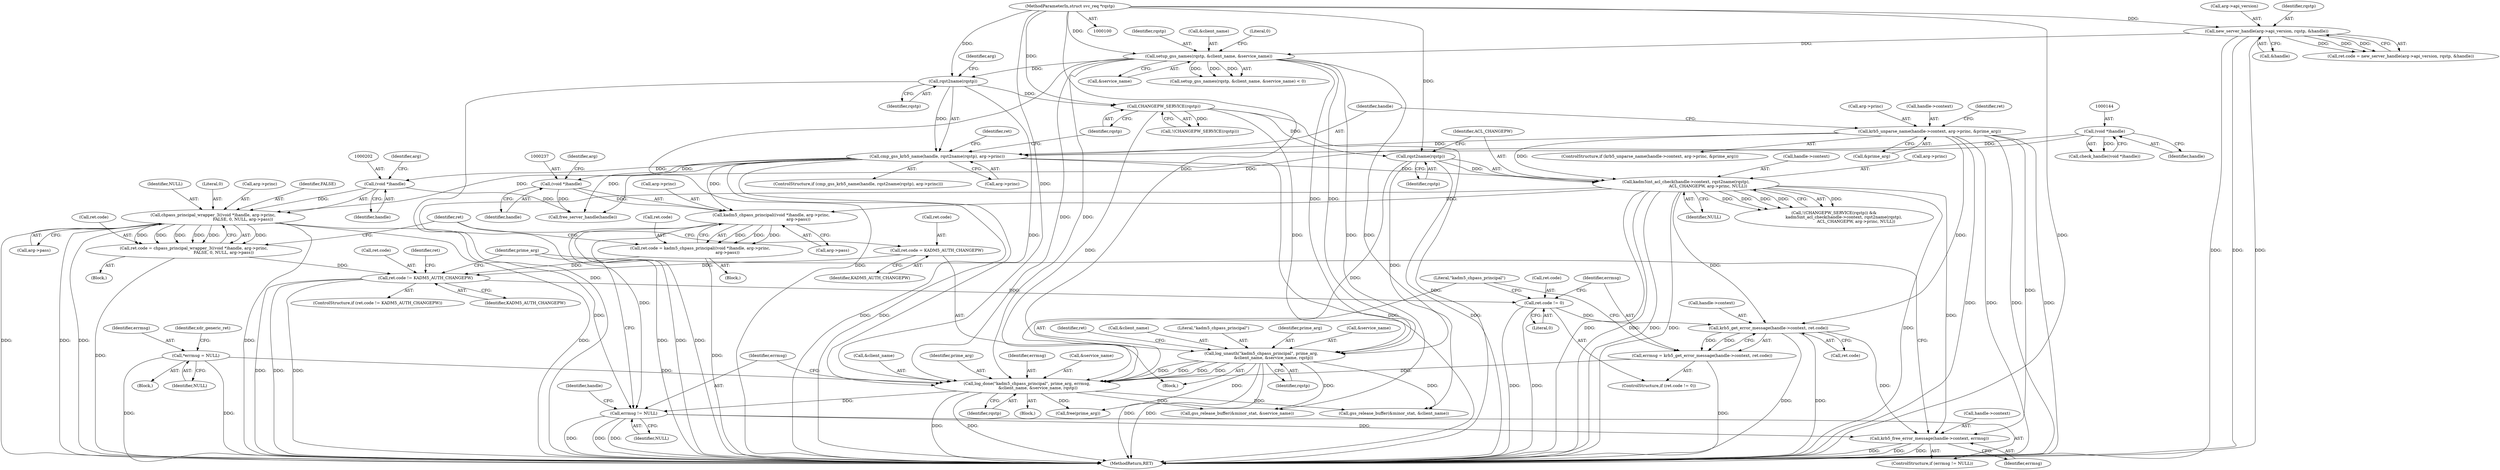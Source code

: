 digraph "0_krb5_83ed75feba32e46f736fcce0d96a0445f29b96c2_0@API" {
"1000295" [label="(Call,krb5_free_error_message(handle->context, errmsg))"];
"1000171" [label="(Call,krb5_unparse_name(handle->context, arg->princ, &prime_arg))"];
"1000275" [label="(Call,krb5_get_error_message(handle->context, ret.code))"];
"1000219" [label="(Call,kadm5int_acl_check(handle->context, rqst2name(rqstp),\n                                  ACL_CHANGEPW, arg->princ, NULL))"];
"1000223" [label="(Call,rqst2name(rqstp))"];
"1000217" [label="(Call,CHANGEPW_SERVICE(rqstp))"];
"1000190" [label="(Call,rqst2name(rqstp))"];
"1000156" [label="(Call,setup_gss_names(rqstp, &client_name, &service_name))"];
"1000129" [label="(Call,new_server_handle(arg->api_version, rqstp, &handle))"];
"1000102" [label="(MethodParameterIn,struct svc_req *rqstp)"];
"1000188" [label="(Call,cmp_gss_krb5_name(handle, rqst2name(rqstp), arg->princ))"];
"1000143" [label="(Call,(void *)handle)"];
"1000268" [label="(Call,ret.code != 0)"];
"1000261" [label="(Call,ret.code != KADM5_AUTH_CHANGEPW)"];
"1000255" [label="(Call,ret.code = KADM5_AUTH_CHANGEPW)"];
"1000196" [label="(Call,ret.code = chpass_principal_wrapper_3((void *)handle, arg->princ,\n                                              FALSE, 0, NULL, arg->pass))"];
"1000200" [label="(Call,chpass_principal_wrapper_3((void *)handle, arg->princ,\n                                              FALSE, 0, NULL, arg->pass))"];
"1000201" [label="(Call,(void *)handle)"];
"1000231" [label="(Call,ret.code = kadm5_chpass_principal((void *)handle, arg->princ,\n                                          arg->pass))"];
"1000235" [label="(Call,kadm5_chpass_principal((void *)handle, arg->princ,\n                                          arg->pass))"];
"1000236" [label="(Call,(void *)handle)"];
"1000292" [label="(Call,errmsg != NULL)"];
"1000282" [label="(Call,log_done(\"kadm5_chpass_principal\", prime_arg, errmsg,\n                 &client_name, &service_name, rqstp))"];
"1000247" [label="(Call,log_unauth(\"kadm5_chpass_principal\", prime_arg,\n                   &client_name, &service_name, rqstp))"];
"1000273" [label="(Call,errmsg = krb5_get_error_message(handle->context, ret.code))"];
"1000117" [label="(Call,*errmsg = NULL)"];
"1000224" [label="(Identifier,rqstp)"];
"1000133" [label="(Identifier,rqstp)"];
"1000283" [label="(Literal,\"kadm5_chpass_principal\")"];
"1000204" [label="(Call,arg->princ)"];
"1000226" [label="(Call,arg->princ)"];
"1000275" [label="(Call,krb5_get_error_message(handle->context, ret.code))"];
"1000279" [label="(Call,ret.code)"];
"1000134" [label="(Call,&handle)"];
"1000252" [label="(Call,&service_name)"];
"1000118" [label="(Identifier,errmsg)"];
"1000203" [label="(Identifier,handle)"];
"1000257" [label="(Identifier,ret)"];
"1000187" [label="(ControlStructure,if (cmp_gss_krb5_name(handle, rqst2name(rqstp), arg->princ)))"];
"1000250" [label="(Call,&client_name)"];
"1000129" [label="(Call,new_server_handle(arg->api_version, rqstp, &handle))"];
"1000272" [label="(Literal,0)"];
"1000183" [label="(Identifier,ret)"];
"1000201" [label="(Call,(void *)handle)"];
"1000301" [label="(Identifier,prime_arg)"];
"1000260" [label="(ControlStructure,if (ret.code != KADM5_AUTH_CHANGEPW))"];
"1000175" [label="(Call,arg->princ)"];
"1000297" [label="(Identifier,handle)"];
"1000268" [label="(Call,ret.code != 0)"];
"1000225" [label="(Identifier,ACL_CHANGEPW)"];
"1000308" [label="(Call,gss_release_buffer(&minor_stat, &service_name))"];
"1000188" [label="(Call,cmp_gss_krb5_name(handle, rqst2name(rqstp), arg->princ))"];
"1000172" [label="(Call,handle->context)"];
"1000246" [label="(Block,)"];
"1000270" [label="(Identifier,ret)"];
"1000209" [label="(Identifier,NULL)"];
"1000299" [label="(Identifier,errmsg)"];
"1000265" [label="(Identifier,KADM5_AUTH_CHANGEPW)"];
"1000286" [label="(Call,&client_name)"];
"1000119" [label="(Identifier,NULL)"];
"1000230" [label="(Block,)"];
"1000191" [label="(Identifier,rqstp)"];
"1000198" [label="(Identifier,ret)"];
"1000261" [label="(Call,ret.code != KADM5_AUTH_CHANGEPW)"];
"1000162" [label="(Literal,0)"];
"1000217" [label="(Call,CHANGEPW_SERVICE(rqstp))"];
"1000157" [label="(Identifier,rqstp)"];
"1000229" [label="(Identifier,NULL)"];
"1000259" [label="(Identifier,KADM5_AUTH_CHANGEPW)"];
"1000117" [label="(Call,*errmsg = NULL)"];
"1000189" [label="(Identifier,handle)"];
"1000235" [label="(Call,kadm5_chpass_principal((void *)handle, arg->princ,\n                                          arg->pass))"];
"1000284" [label="(Identifier,prime_arg)"];
"1000242" [label="(Call,arg->pass)"];
"1000282" [label="(Call,log_done(\"kadm5_chpass_principal\", prime_arg, errmsg,\n                 &client_name, &service_name, rqstp))"];
"1000102" [label="(MethodParameterIn,struct svc_req *rqstp)"];
"1000300" [label="(Call,free(prime_arg))"];
"1000303" [label="(Call,gss_release_buffer(&minor_stat, &client_name))"];
"1000232" [label="(Call,ret.code)"];
"1000216" [label="(Call,!(CHANGEPW_SERVICE(rqstp)))"];
"1000263" [label="(Identifier,ret)"];
"1000143" [label="(Call,(void *)handle)"];
"1000190" [label="(Call,rqst2name(rqstp))"];
"1000267" [label="(ControlStructure,if (ret.code != 0))"];
"1000254" [label="(Identifier,rqstp)"];
"1000285" [label="(Identifier,errmsg)"];
"1000291" [label="(ControlStructure,if (errmsg != NULL))"];
"1000200" [label="(Call,chpass_principal_wrapper_3((void *)handle, arg->princ,\n                                              FALSE, 0, NULL, arg->pass))"];
"1000195" [label="(Block,)"];
"1000155" [label="(Call,setup_gss_names(rqstp, &client_name, &service_name) < 0)"];
"1000292" [label="(Call,errmsg != NULL)"];
"1000142" [label="(Call,check_handle((void *)handle))"];
"1000269" [label="(Call,ret.code)"];
"1000266" [label="(Block,)"];
"1000240" [label="(Identifier,arg)"];
"1000197" [label="(Call,ret.code)"];
"1000248" [label="(Literal,\"kadm5_chpass_principal\")"];
"1000318" [label="(MethodReturn,RET)"];
"1000170" [label="(ControlStructure,if (krb5_unparse_name(handle->context, arg->princ, &prime_arg)))"];
"1000290" [label="(Identifier,rqstp)"];
"1000121" [label="(Identifier,xdr_generic_ret)"];
"1000158" [label="(Call,&client_name)"];
"1000196" [label="(Call,ret.code = chpass_principal_wrapper_3((void *)handle, arg->princ,\n                                              FALSE, 0, NULL, arg->pass))"];
"1000238" [label="(Identifier,handle)"];
"1000293" [label="(Identifier,errmsg)"];
"1000223" [label="(Call,rqst2name(rqstp))"];
"1000193" [label="(Identifier,arg)"];
"1000207" [label="(Identifier,FALSE)"];
"1000276" [label="(Call,handle->context)"];
"1000262" [label="(Call,ret.code)"];
"1000255" [label="(Call,ret.code = KADM5_AUTH_CHANGEPW)"];
"1000294" [label="(Identifier,NULL)"];
"1000288" [label="(Call,&service_name)"];
"1000192" [label="(Call,arg->princ)"];
"1000156" [label="(Call,setup_gss_names(rqstp, &client_name, &service_name))"];
"1000239" [label="(Call,arg->princ)"];
"1000220" [label="(Call,handle->context)"];
"1000218" [label="(Identifier,rqstp)"];
"1000313" [label="(Call,free_server_handle(handle))"];
"1000210" [label="(Call,arg->pass)"];
"1000295" [label="(Call,krb5_free_error_message(handle->context, errmsg))"];
"1000296" [label="(Call,handle->context)"];
"1000125" [label="(Call,ret.code = new_server_handle(arg->api_version, rqstp, &handle))"];
"1000247" [label="(Call,log_unauth(\"kadm5_chpass_principal\", prime_arg,\n                   &client_name, &service_name, rqstp))"];
"1000256" [label="(Call,ret.code)"];
"1000219" [label="(Call,kadm5int_acl_check(handle->context, rqst2name(rqstp),\n                                  ACL_CHANGEPW, arg->princ, NULL))"];
"1000145" [label="(Identifier,handle)"];
"1000171" [label="(Call,krb5_unparse_name(handle->context, arg->princ, &prime_arg))"];
"1000178" [label="(Call,&prime_arg)"];
"1000130" [label="(Call,arg->api_version)"];
"1000205" [label="(Identifier,arg)"];
"1000236" [label="(Call,(void *)handle)"];
"1000249" [label="(Identifier,prime_arg)"];
"1000103" [label="(Block,)"];
"1000273" [label="(Call,errmsg = krb5_get_error_message(handle->context, ret.code))"];
"1000231" [label="(Call,ret.code = kadm5_chpass_principal((void *)handle, arg->princ,\n                                          arg->pass))"];
"1000215" [label="(Call,!(CHANGEPW_SERVICE(rqstp)) &&\n               kadm5int_acl_check(handle->context, rqst2name(rqstp),\n                                  ACL_CHANGEPW, arg->princ, NULL))"];
"1000208" [label="(Literal,0)"];
"1000160" [label="(Call,&service_name)"];
"1000274" [label="(Identifier,errmsg)"];
"1000295" -> "1000291"  [label="AST: "];
"1000295" -> "1000299"  [label="CFG: "];
"1000296" -> "1000295"  [label="AST: "];
"1000299" -> "1000295"  [label="AST: "];
"1000301" -> "1000295"  [label="CFG: "];
"1000295" -> "1000318"  [label="DDG: "];
"1000295" -> "1000318"  [label="DDG: "];
"1000295" -> "1000318"  [label="DDG: "];
"1000171" -> "1000295"  [label="DDG: "];
"1000275" -> "1000295"  [label="DDG: "];
"1000219" -> "1000295"  [label="DDG: "];
"1000292" -> "1000295"  [label="DDG: "];
"1000171" -> "1000170"  [label="AST: "];
"1000171" -> "1000178"  [label="CFG: "];
"1000172" -> "1000171"  [label="AST: "];
"1000175" -> "1000171"  [label="AST: "];
"1000178" -> "1000171"  [label="AST: "];
"1000183" -> "1000171"  [label="CFG: "];
"1000189" -> "1000171"  [label="CFG: "];
"1000171" -> "1000318"  [label="DDG: "];
"1000171" -> "1000318"  [label="DDG: "];
"1000171" -> "1000318"  [label="DDG: "];
"1000171" -> "1000318"  [label="DDG: "];
"1000171" -> "1000188"  [label="DDG: "];
"1000171" -> "1000219"  [label="DDG: "];
"1000171" -> "1000275"  [label="DDG: "];
"1000275" -> "1000273"  [label="AST: "];
"1000275" -> "1000279"  [label="CFG: "];
"1000276" -> "1000275"  [label="AST: "];
"1000279" -> "1000275"  [label="AST: "];
"1000273" -> "1000275"  [label="CFG: "];
"1000275" -> "1000318"  [label="DDG: "];
"1000275" -> "1000318"  [label="DDG: "];
"1000275" -> "1000273"  [label="DDG: "];
"1000275" -> "1000273"  [label="DDG: "];
"1000219" -> "1000275"  [label="DDG: "];
"1000268" -> "1000275"  [label="DDG: "];
"1000219" -> "1000215"  [label="AST: "];
"1000219" -> "1000229"  [label="CFG: "];
"1000220" -> "1000219"  [label="AST: "];
"1000223" -> "1000219"  [label="AST: "];
"1000225" -> "1000219"  [label="AST: "];
"1000226" -> "1000219"  [label="AST: "];
"1000229" -> "1000219"  [label="AST: "];
"1000215" -> "1000219"  [label="CFG: "];
"1000219" -> "1000318"  [label="DDG: "];
"1000219" -> "1000318"  [label="DDG: "];
"1000219" -> "1000318"  [label="DDG: "];
"1000219" -> "1000318"  [label="DDG: "];
"1000219" -> "1000318"  [label="DDG: "];
"1000219" -> "1000215"  [label="DDG: "];
"1000219" -> "1000215"  [label="DDG: "];
"1000219" -> "1000215"  [label="DDG: "];
"1000219" -> "1000215"  [label="DDG: "];
"1000219" -> "1000215"  [label="DDG: "];
"1000223" -> "1000219"  [label="DDG: "];
"1000188" -> "1000219"  [label="DDG: "];
"1000219" -> "1000235"  [label="DDG: "];
"1000219" -> "1000292"  [label="DDG: "];
"1000223" -> "1000224"  [label="CFG: "];
"1000224" -> "1000223"  [label="AST: "];
"1000225" -> "1000223"  [label="CFG: "];
"1000223" -> "1000318"  [label="DDG: "];
"1000217" -> "1000223"  [label="DDG: "];
"1000102" -> "1000223"  [label="DDG: "];
"1000223" -> "1000247"  [label="DDG: "];
"1000223" -> "1000282"  [label="DDG: "];
"1000217" -> "1000216"  [label="AST: "];
"1000217" -> "1000218"  [label="CFG: "];
"1000218" -> "1000217"  [label="AST: "];
"1000216" -> "1000217"  [label="CFG: "];
"1000217" -> "1000318"  [label="DDG: "];
"1000217" -> "1000216"  [label="DDG: "];
"1000190" -> "1000217"  [label="DDG: "];
"1000102" -> "1000217"  [label="DDG: "];
"1000217" -> "1000247"  [label="DDG: "];
"1000217" -> "1000282"  [label="DDG: "];
"1000190" -> "1000188"  [label="AST: "];
"1000190" -> "1000191"  [label="CFG: "];
"1000191" -> "1000190"  [label="AST: "];
"1000193" -> "1000190"  [label="CFG: "];
"1000190" -> "1000318"  [label="DDG: "];
"1000190" -> "1000188"  [label="DDG: "];
"1000156" -> "1000190"  [label="DDG: "];
"1000102" -> "1000190"  [label="DDG: "];
"1000190" -> "1000282"  [label="DDG: "];
"1000156" -> "1000155"  [label="AST: "];
"1000156" -> "1000160"  [label="CFG: "];
"1000157" -> "1000156"  [label="AST: "];
"1000158" -> "1000156"  [label="AST: "];
"1000160" -> "1000156"  [label="AST: "];
"1000162" -> "1000156"  [label="CFG: "];
"1000156" -> "1000318"  [label="DDG: "];
"1000156" -> "1000155"  [label="DDG: "];
"1000156" -> "1000155"  [label="DDG: "];
"1000156" -> "1000155"  [label="DDG: "];
"1000129" -> "1000156"  [label="DDG: "];
"1000102" -> "1000156"  [label="DDG: "];
"1000156" -> "1000247"  [label="DDG: "];
"1000156" -> "1000247"  [label="DDG: "];
"1000156" -> "1000282"  [label="DDG: "];
"1000156" -> "1000282"  [label="DDG: "];
"1000156" -> "1000303"  [label="DDG: "];
"1000156" -> "1000308"  [label="DDG: "];
"1000129" -> "1000125"  [label="AST: "];
"1000129" -> "1000134"  [label="CFG: "];
"1000130" -> "1000129"  [label="AST: "];
"1000133" -> "1000129"  [label="AST: "];
"1000134" -> "1000129"  [label="AST: "];
"1000125" -> "1000129"  [label="CFG: "];
"1000129" -> "1000318"  [label="DDG: "];
"1000129" -> "1000318"  [label="DDG: "];
"1000129" -> "1000318"  [label="DDG: "];
"1000129" -> "1000125"  [label="DDG: "];
"1000129" -> "1000125"  [label="DDG: "];
"1000129" -> "1000125"  [label="DDG: "];
"1000102" -> "1000129"  [label="DDG: "];
"1000102" -> "1000100"  [label="AST: "];
"1000102" -> "1000318"  [label="DDG: "];
"1000102" -> "1000247"  [label="DDG: "];
"1000102" -> "1000282"  [label="DDG: "];
"1000188" -> "1000187"  [label="AST: "];
"1000188" -> "1000192"  [label="CFG: "];
"1000189" -> "1000188"  [label="AST: "];
"1000192" -> "1000188"  [label="AST: "];
"1000198" -> "1000188"  [label="CFG: "];
"1000218" -> "1000188"  [label="CFG: "];
"1000188" -> "1000318"  [label="DDG: "];
"1000188" -> "1000318"  [label="DDG: "];
"1000188" -> "1000318"  [label="DDG: "];
"1000143" -> "1000188"  [label="DDG: "];
"1000188" -> "1000201"  [label="DDG: "];
"1000188" -> "1000200"  [label="DDG: "];
"1000188" -> "1000236"  [label="DDG: "];
"1000188" -> "1000235"  [label="DDG: "];
"1000188" -> "1000313"  [label="DDG: "];
"1000143" -> "1000142"  [label="AST: "];
"1000143" -> "1000145"  [label="CFG: "];
"1000144" -> "1000143"  [label="AST: "];
"1000145" -> "1000143"  [label="AST: "];
"1000142" -> "1000143"  [label="CFG: "];
"1000143" -> "1000142"  [label="DDG: "];
"1000143" -> "1000313"  [label="DDG: "];
"1000268" -> "1000267"  [label="AST: "];
"1000268" -> "1000272"  [label="CFG: "];
"1000269" -> "1000268"  [label="AST: "];
"1000272" -> "1000268"  [label="AST: "];
"1000274" -> "1000268"  [label="CFG: "];
"1000283" -> "1000268"  [label="CFG: "];
"1000268" -> "1000318"  [label="DDG: "];
"1000268" -> "1000318"  [label="DDG: "];
"1000261" -> "1000268"  [label="DDG: "];
"1000261" -> "1000260"  [label="AST: "];
"1000261" -> "1000265"  [label="CFG: "];
"1000262" -> "1000261"  [label="AST: "];
"1000265" -> "1000261"  [label="AST: "];
"1000270" -> "1000261"  [label="CFG: "];
"1000301" -> "1000261"  [label="CFG: "];
"1000261" -> "1000318"  [label="DDG: "];
"1000261" -> "1000318"  [label="DDG: "];
"1000261" -> "1000318"  [label="DDG: "];
"1000255" -> "1000261"  [label="DDG: "];
"1000196" -> "1000261"  [label="DDG: "];
"1000231" -> "1000261"  [label="DDG: "];
"1000255" -> "1000246"  [label="AST: "];
"1000255" -> "1000259"  [label="CFG: "];
"1000256" -> "1000255"  [label="AST: "];
"1000259" -> "1000255"  [label="AST: "];
"1000263" -> "1000255"  [label="CFG: "];
"1000196" -> "1000195"  [label="AST: "];
"1000196" -> "1000200"  [label="CFG: "];
"1000197" -> "1000196"  [label="AST: "];
"1000200" -> "1000196"  [label="AST: "];
"1000263" -> "1000196"  [label="CFG: "];
"1000196" -> "1000318"  [label="DDG: "];
"1000200" -> "1000196"  [label="DDG: "];
"1000200" -> "1000196"  [label="DDG: "];
"1000200" -> "1000196"  [label="DDG: "];
"1000200" -> "1000196"  [label="DDG: "];
"1000200" -> "1000196"  [label="DDG: "];
"1000200" -> "1000196"  [label="DDG: "];
"1000200" -> "1000210"  [label="CFG: "];
"1000201" -> "1000200"  [label="AST: "];
"1000204" -> "1000200"  [label="AST: "];
"1000207" -> "1000200"  [label="AST: "];
"1000208" -> "1000200"  [label="AST: "];
"1000209" -> "1000200"  [label="AST: "];
"1000210" -> "1000200"  [label="AST: "];
"1000200" -> "1000318"  [label="DDG: "];
"1000200" -> "1000318"  [label="DDG: "];
"1000200" -> "1000318"  [label="DDG: "];
"1000200" -> "1000318"  [label="DDG: "];
"1000200" -> "1000318"  [label="DDG: "];
"1000201" -> "1000200"  [label="DDG: "];
"1000200" -> "1000292"  [label="DDG: "];
"1000201" -> "1000203"  [label="CFG: "];
"1000202" -> "1000201"  [label="AST: "];
"1000203" -> "1000201"  [label="AST: "];
"1000205" -> "1000201"  [label="CFG: "];
"1000201" -> "1000313"  [label="DDG: "];
"1000231" -> "1000230"  [label="AST: "];
"1000231" -> "1000235"  [label="CFG: "];
"1000232" -> "1000231"  [label="AST: "];
"1000235" -> "1000231"  [label="AST: "];
"1000263" -> "1000231"  [label="CFG: "];
"1000231" -> "1000318"  [label="DDG: "];
"1000235" -> "1000231"  [label="DDG: "];
"1000235" -> "1000231"  [label="DDG: "];
"1000235" -> "1000231"  [label="DDG: "];
"1000235" -> "1000242"  [label="CFG: "];
"1000236" -> "1000235"  [label="AST: "];
"1000239" -> "1000235"  [label="AST: "];
"1000242" -> "1000235"  [label="AST: "];
"1000235" -> "1000318"  [label="DDG: "];
"1000235" -> "1000318"  [label="DDG: "];
"1000235" -> "1000318"  [label="DDG: "];
"1000236" -> "1000235"  [label="DDG: "];
"1000236" -> "1000238"  [label="CFG: "];
"1000237" -> "1000236"  [label="AST: "];
"1000238" -> "1000236"  [label="AST: "];
"1000240" -> "1000236"  [label="CFG: "];
"1000236" -> "1000313"  [label="DDG: "];
"1000292" -> "1000291"  [label="AST: "];
"1000292" -> "1000294"  [label="CFG: "];
"1000293" -> "1000292"  [label="AST: "];
"1000294" -> "1000292"  [label="AST: "];
"1000297" -> "1000292"  [label="CFG: "];
"1000301" -> "1000292"  [label="CFG: "];
"1000292" -> "1000318"  [label="DDG: "];
"1000292" -> "1000318"  [label="DDG: "];
"1000292" -> "1000318"  [label="DDG: "];
"1000282" -> "1000292"  [label="DDG: "];
"1000282" -> "1000266"  [label="AST: "];
"1000282" -> "1000290"  [label="CFG: "];
"1000283" -> "1000282"  [label="AST: "];
"1000284" -> "1000282"  [label="AST: "];
"1000285" -> "1000282"  [label="AST: "];
"1000286" -> "1000282"  [label="AST: "];
"1000288" -> "1000282"  [label="AST: "];
"1000290" -> "1000282"  [label="AST: "];
"1000293" -> "1000282"  [label="CFG: "];
"1000282" -> "1000318"  [label="DDG: "];
"1000282" -> "1000318"  [label="DDG: "];
"1000247" -> "1000282"  [label="DDG: "];
"1000247" -> "1000282"  [label="DDG: "];
"1000247" -> "1000282"  [label="DDG: "];
"1000247" -> "1000282"  [label="DDG: "];
"1000273" -> "1000282"  [label="DDG: "];
"1000117" -> "1000282"  [label="DDG: "];
"1000282" -> "1000300"  [label="DDG: "];
"1000282" -> "1000303"  [label="DDG: "];
"1000282" -> "1000308"  [label="DDG: "];
"1000247" -> "1000246"  [label="AST: "];
"1000247" -> "1000254"  [label="CFG: "];
"1000248" -> "1000247"  [label="AST: "];
"1000249" -> "1000247"  [label="AST: "];
"1000250" -> "1000247"  [label="AST: "];
"1000252" -> "1000247"  [label="AST: "];
"1000254" -> "1000247"  [label="AST: "];
"1000257" -> "1000247"  [label="CFG: "];
"1000247" -> "1000318"  [label="DDG: "];
"1000247" -> "1000318"  [label="DDG: "];
"1000247" -> "1000300"  [label="DDG: "];
"1000247" -> "1000303"  [label="DDG: "];
"1000247" -> "1000308"  [label="DDG: "];
"1000273" -> "1000267"  [label="AST: "];
"1000274" -> "1000273"  [label="AST: "];
"1000283" -> "1000273"  [label="CFG: "];
"1000273" -> "1000318"  [label="DDG: "];
"1000117" -> "1000103"  [label="AST: "];
"1000117" -> "1000119"  [label="CFG: "];
"1000118" -> "1000117"  [label="AST: "];
"1000119" -> "1000117"  [label="AST: "];
"1000121" -> "1000117"  [label="CFG: "];
"1000117" -> "1000318"  [label="DDG: "];
"1000117" -> "1000318"  [label="DDG: "];
}
